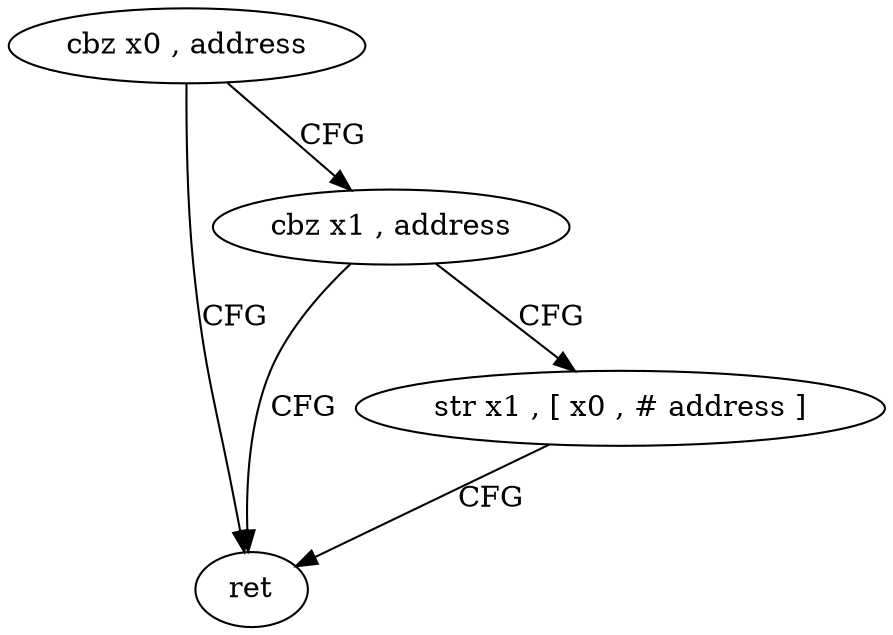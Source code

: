 digraph "func" {
"4284564" [label = "cbz x0 , address" ]
"4284576" [label = "ret" ]
"4284568" [label = "cbz x1 , address" ]
"4284572" [label = "str x1 , [ x0 , # address ]" ]
"4284564" -> "4284576" [ label = "CFG" ]
"4284564" -> "4284568" [ label = "CFG" ]
"4284568" -> "4284576" [ label = "CFG" ]
"4284568" -> "4284572" [ label = "CFG" ]
"4284572" -> "4284576" [ label = "CFG" ]
}
